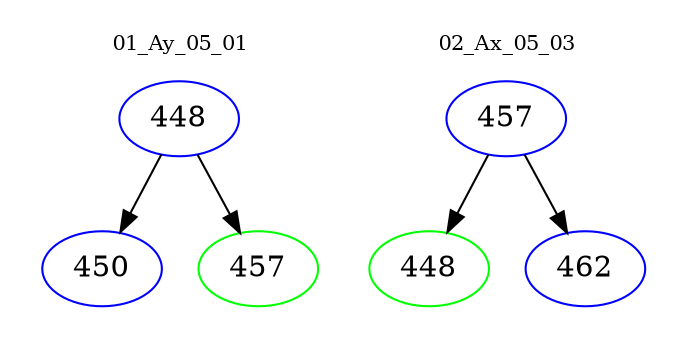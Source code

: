 digraph{
subgraph cluster_0 {
color = white
label = "01_Ay_05_01";
fontsize=10;
T0_448 [label="448", color="blue"]
T0_448 -> T0_450 [color="black"]
T0_450 [label="450", color="blue"]
T0_448 -> T0_457 [color="black"]
T0_457 [label="457", color="green"]
}
subgraph cluster_1 {
color = white
label = "02_Ax_05_03";
fontsize=10;
T1_457 [label="457", color="blue"]
T1_457 -> T1_448 [color="black"]
T1_448 [label="448", color="green"]
T1_457 -> T1_462 [color="black"]
T1_462 [label="462", color="blue"]
}
}
